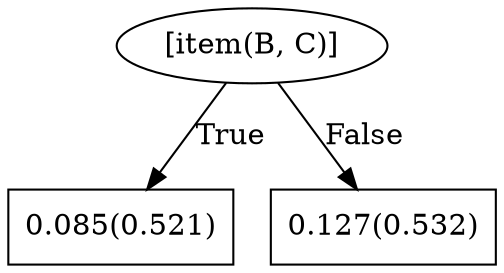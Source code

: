 digraph G{ 
1[label = "[item(B, C)]"];
1 -> 2[label="True"];
1 -> 3[label="False"];
2[shape = box,label = "0.085(0.521)"];
3[shape = box,label = "0.127(0.532)"];
}
